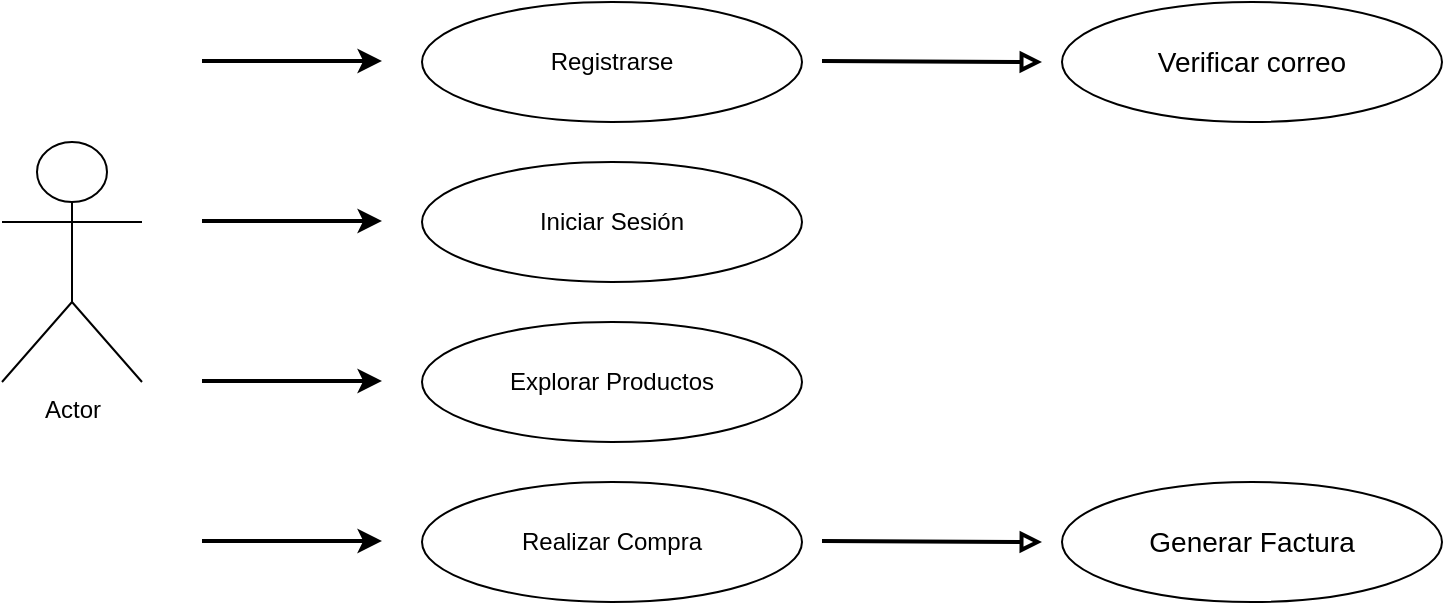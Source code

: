 <mxfile version="26.1.0">
  <diagram name="Página-1" id="j_kBHKl_OaqCNGps4Agu">
    <mxGraphModel dx="1434" dy="780" grid="1" gridSize="10" guides="1" tooltips="1" connect="1" arrows="1" fold="1" page="1" pageScale="1" pageWidth="827" pageHeight="1169" math="0" shadow="0">
      <root>
        <mxCell id="0" />
        <mxCell id="1" parent="0" />
        <mxCell id="orxNkUFbmNSychle7eOR-1" value="Actor" style="shape=umlActor;verticalLabelPosition=bottom;verticalAlign=top;html=1;outlineConnect=0;" vertex="1" parent="1">
          <mxGeometry x="70" y="150" width="70" height="120" as="geometry" />
        </mxCell>
        <mxCell id="orxNkUFbmNSychle7eOR-2" value="Registrarse" style="ellipse;whiteSpace=wrap;html=1;" vertex="1" parent="1">
          <mxGeometry x="280" y="80" width="190" height="60" as="geometry" />
        </mxCell>
        <mxCell id="orxNkUFbmNSychle7eOR-3" value="Iniciar Sesión" style="ellipse;whiteSpace=wrap;html=1;" vertex="1" parent="1">
          <mxGeometry x="280" y="160" width="190" height="60" as="geometry" />
        </mxCell>
        <mxCell id="orxNkUFbmNSychle7eOR-5" value="Explorar Productos" style="ellipse;whiteSpace=wrap;html=1;" vertex="1" parent="1">
          <mxGeometry x="280" y="240" width="190" height="60" as="geometry" />
        </mxCell>
        <mxCell id="orxNkUFbmNSychle7eOR-6" value="Realizar Compra" style="ellipse;whiteSpace=wrap;html=1;" vertex="1" parent="1">
          <mxGeometry x="280" y="320" width="190" height="60" as="geometry" />
        </mxCell>
        <mxCell id="orxNkUFbmNSychle7eOR-7" value="&lt;span style=&quot;font-family: Arial, sans-serif; font-size: 14px; text-wrap-mode: nowrap;&quot;&gt;Generar Factura&lt;/span&gt;" style="ellipse;whiteSpace=wrap;html=1;" vertex="1" parent="1">
          <mxGeometry x="600" y="320" width="190" height="60" as="geometry" />
        </mxCell>
        <mxCell id="orxNkUFbmNSychle7eOR-9" value="&lt;span style=&quot;font-family: Arial, sans-serif; font-size: 14px; text-wrap-mode: nowrap;&quot;&gt;Verificar correo&lt;/span&gt;" style="ellipse;whiteSpace=wrap;html=1;" vertex="1" parent="1">
          <mxGeometry x="600" y="80" width="190" height="60" as="geometry" />
        </mxCell>
        <mxCell id="orxNkUFbmNSychle7eOR-13" value="" style="endArrow=classic;html=1;rounded=0;strokeWidth=2;" edge="1" parent="1">
          <mxGeometry width="50" height="50" relative="1" as="geometry">
            <mxPoint x="170" y="109.5" as="sourcePoint" />
            <mxPoint x="260" y="109.5" as="targetPoint" />
          </mxGeometry>
        </mxCell>
        <mxCell id="orxNkUFbmNSychle7eOR-14" value="" style="endArrow=classic;html=1;rounded=0;strokeWidth=2;" edge="1" parent="1">
          <mxGeometry width="50" height="50" relative="1" as="geometry">
            <mxPoint x="170" y="189.5" as="sourcePoint" />
            <mxPoint x="260" y="189.5" as="targetPoint" />
          </mxGeometry>
        </mxCell>
        <mxCell id="orxNkUFbmNSychle7eOR-15" value="" style="endArrow=classic;html=1;rounded=0;strokeWidth=2;" edge="1" parent="1">
          <mxGeometry width="50" height="50" relative="1" as="geometry">
            <mxPoint x="170" y="269.5" as="sourcePoint" />
            <mxPoint x="260" y="269.5" as="targetPoint" />
          </mxGeometry>
        </mxCell>
        <mxCell id="orxNkUFbmNSychle7eOR-16" value="" style="endArrow=classic;html=1;rounded=0;strokeWidth=2;" edge="1" parent="1">
          <mxGeometry width="50" height="50" relative="1" as="geometry">
            <mxPoint x="170" y="349.5" as="sourcePoint" />
            <mxPoint x="260" y="349.5" as="targetPoint" />
          </mxGeometry>
        </mxCell>
        <mxCell id="orxNkUFbmNSychle7eOR-18" value="" style="endArrow=block;html=1;rounded=0;strokeWidth=2;endFill=0;" edge="1" parent="1">
          <mxGeometry width="50" height="50" relative="1" as="geometry">
            <mxPoint x="480" y="109.5" as="sourcePoint" />
            <mxPoint x="590" y="110" as="targetPoint" />
          </mxGeometry>
        </mxCell>
        <mxCell id="orxNkUFbmNSychle7eOR-19" value="" style="endArrow=block;html=1;rounded=0;strokeWidth=2;endFill=0;" edge="1" parent="1">
          <mxGeometry width="50" height="50" relative="1" as="geometry">
            <mxPoint x="480" y="349.5" as="sourcePoint" />
            <mxPoint x="590" y="350" as="targetPoint" />
          </mxGeometry>
        </mxCell>
      </root>
    </mxGraphModel>
  </diagram>
</mxfile>
